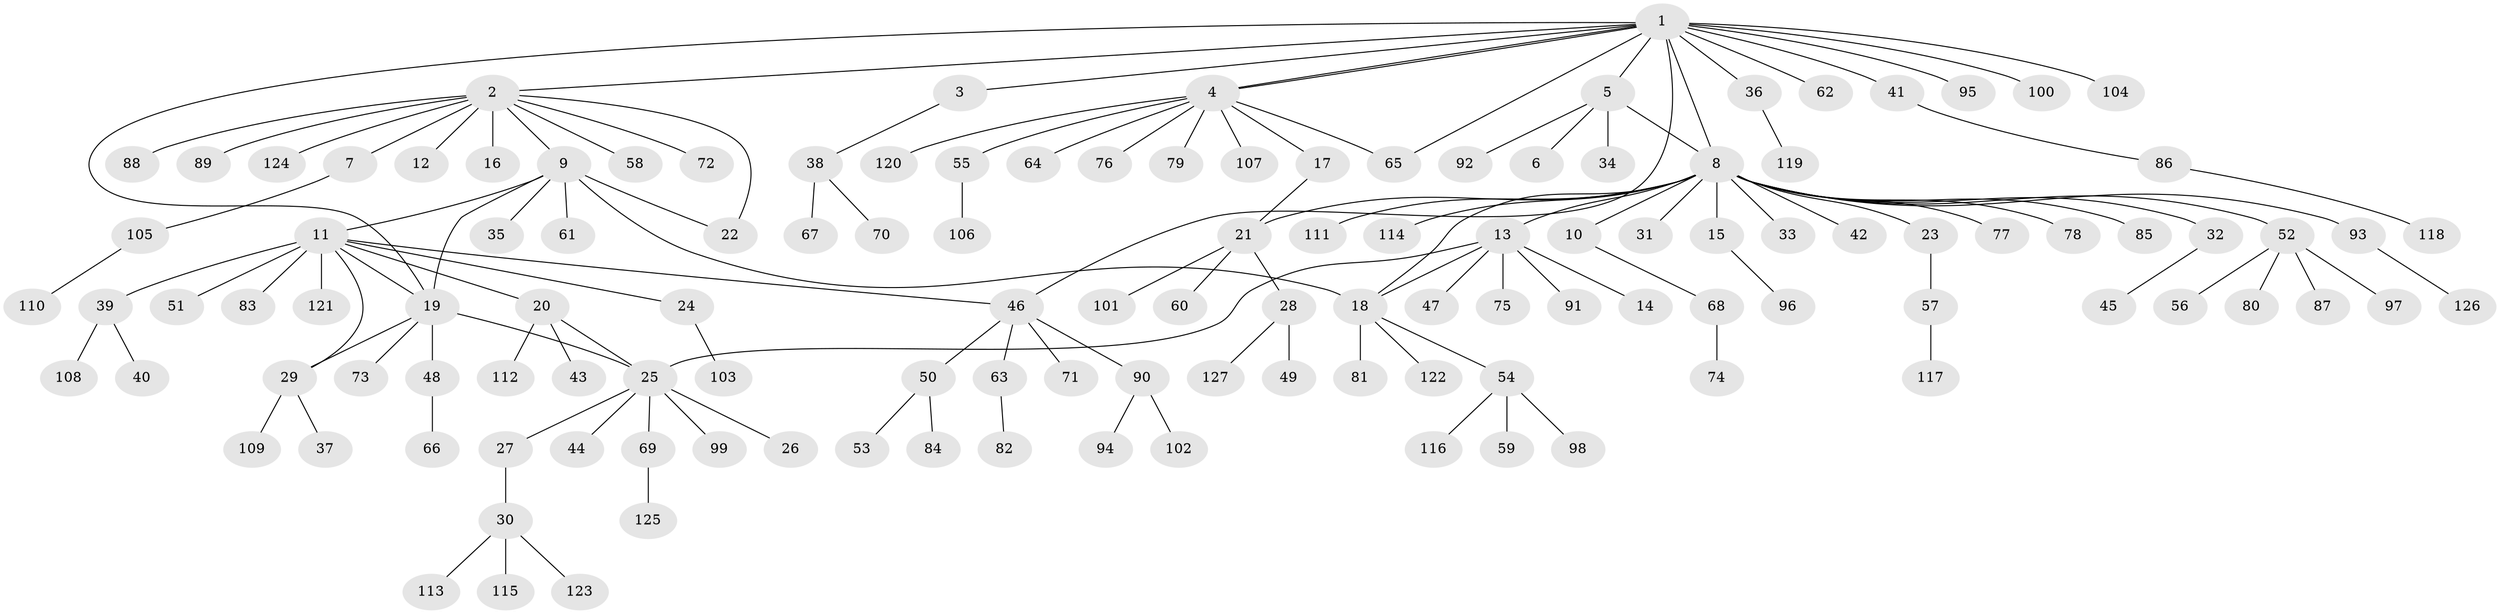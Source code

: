 // coarse degree distribution, {20: 0.009900990099009901, 10: 0.019801980198019802, 3: 0.04950495049504951, 9: 0.009900990099009901, 4: 0.0297029702970297, 2: 0.15841584158415842, 18: 0.009900990099009901, 6: 0.0297029702970297, 1: 0.6633663366336634, 8: 0.009900990099009901, 7: 0.009900990099009901}
// Generated by graph-tools (version 1.1) at 2025/41/03/06/25 10:41:45]
// undirected, 127 vertices, 139 edges
graph export_dot {
graph [start="1"]
  node [color=gray90,style=filled];
  1;
  2;
  3;
  4;
  5;
  6;
  7;
  8;
  9;
  10;
  11;
  12;
  13;
  14;
  15;
  16;
  17;
  18;
  19;
  20;
  21;
  22;
  23;
  24;
  25;
  26;
  27;
  28;
  29;
  30;
  31;
  32;
  33;
  34;
  35;
  36;
  37;
  38;
  39;
  40;
  41;
  42;
  43;
  44;
  45;
  46;
  47;
  48;
  49;
  50;
  51;
  52;
  53;
  54;
  55;
  56;
  57;
  58;
  59;
  60;
  61;
  62;
  63;
  64;
  65;
  66;
  67;
  68;
  69;
  70;
  71;
  72;
  73;
  74;
  75;
  76;
  77;
  78;
  79;
  80;
  81;
  82;
  83;
  84;
  85;
  86;
  87;
  88;
  89;
  90;
  91;
  92;
  93;
  94;
  95;
  96;
  97;
  98;
  99;
  100;
  101;
  102;
  103;
  104;
  105;
  106;
  107;
  108;
  109;
  110;
  111;
  112;
  113;
  114;
  115;
  116;
  117;
  118;
  119;
  120;
  121;
  122;
  123;
  124;
  125;
  126;
  127;
  1 -- 2;
  1 -- 3;
  1 -- 4;
  1 -- 4;
  1 -- 5;
  1 -- 8;
  1 -- 19;
  1 -- 36;
  1 -- 41;
  1 -- 46;
  1 -- 62;
  1 -- 65;
  1 -- 95;
  1 -- 100;
  1 -- 104;
  2 -- 7;
  2 -- 9;
  2 -- 12;
  2 -- 16;
  2 -- 22;
  2 -- 58;
  2 -- 72;
  2 -- 88;
  2 -- 89;
  2 -- 124;
  3 -- 38;
  4 -- 17;
  4 -- 55;
  4 -- 64;
  4 -- 65;
  4 -- 76;
  4 -- 79;
  4 -- 107;
  4 -- 120;
  5 -- 6;
  5 -- 8;
  5 -- 34;
  5 -- 92;
  7 -- 105;
  8 -- 10;
  8 -- 13;
  8 -- 15;
  8 -- 18;
  8 -- 21;
  8 -- 23;
  8 -- 31;
  8 -- 32;
  8 -- 33;
  8 -- 42;
  8 -- 52;
  8 -- 77;
  8 -- 78;
  8 -- 85;
  8 -- 93;
  8 -- 111;
  8 -- 114;
  9 -- 11;
  9 -- 18;
  9 -- 19;
  9 -- 22;
  9 -- 35;
  9 -- 61;
  10 -- 68;
  11 -- 19;
  11 -- 20;
  11 -- 24;
  11 -- 29;
  11 -- 39;
  11 -- 46;
  11 -- 51;
  11 -- 83;
  11 -- 121;
  13 -- 14;
  13 -- 18;
  13 -- 25;
  13 -- 47;
  13 -- 75;
  13 -- 91;
  15 -- 96;
  17 -- 21;
  18 -- 54;
  18 -- 81;
  18 -- 122;
  19 -- 25;
  19 -- 29;
  19 -- 48;
  19 -- 73;
  20 -- 25;
  20 -- 43;
  20 -- 112;
  21 -- 28;
  21 -- 60;
  21 -- 101;
  23 -- 57;
  24 -- 103;
  25 -- 26;
  25 -- 27;
  25 -- 44;
  25 -- 69;
  25 -- 99;
  27 -- 30;
  28 -- 49;
  28 -- 127;
  29 -- 37;
  29 -- 109;
  30 -- 113;
  30 -- 115;
  30 -- 123;
  32 -- 45;
  36 -- 119;
  38 -- 67;
  38 -- 70;
  39 -- 40;
  39 -- 108;
  41 -- 86;
  46 -- 50;
  46 -- 63;
  46 -- 71;
  46 -- 90;
  48 -- 66;
  50 -- 53;
  50 -- 84;
  52 -- 56;
  52 -- 80;
  52 -- 87;
  52 -- 97;
  54 -- 59;
  54 -- 98;
  54 -- 116;
  55 -- 106;
  57 -- 117;
  63 -- 82;
  68 -- 74;
  69 -- 125;
  86 -- 118;
  90 -- 94;
  90 -- 102;
  93 -- 126;
  105 -- 110;
}

